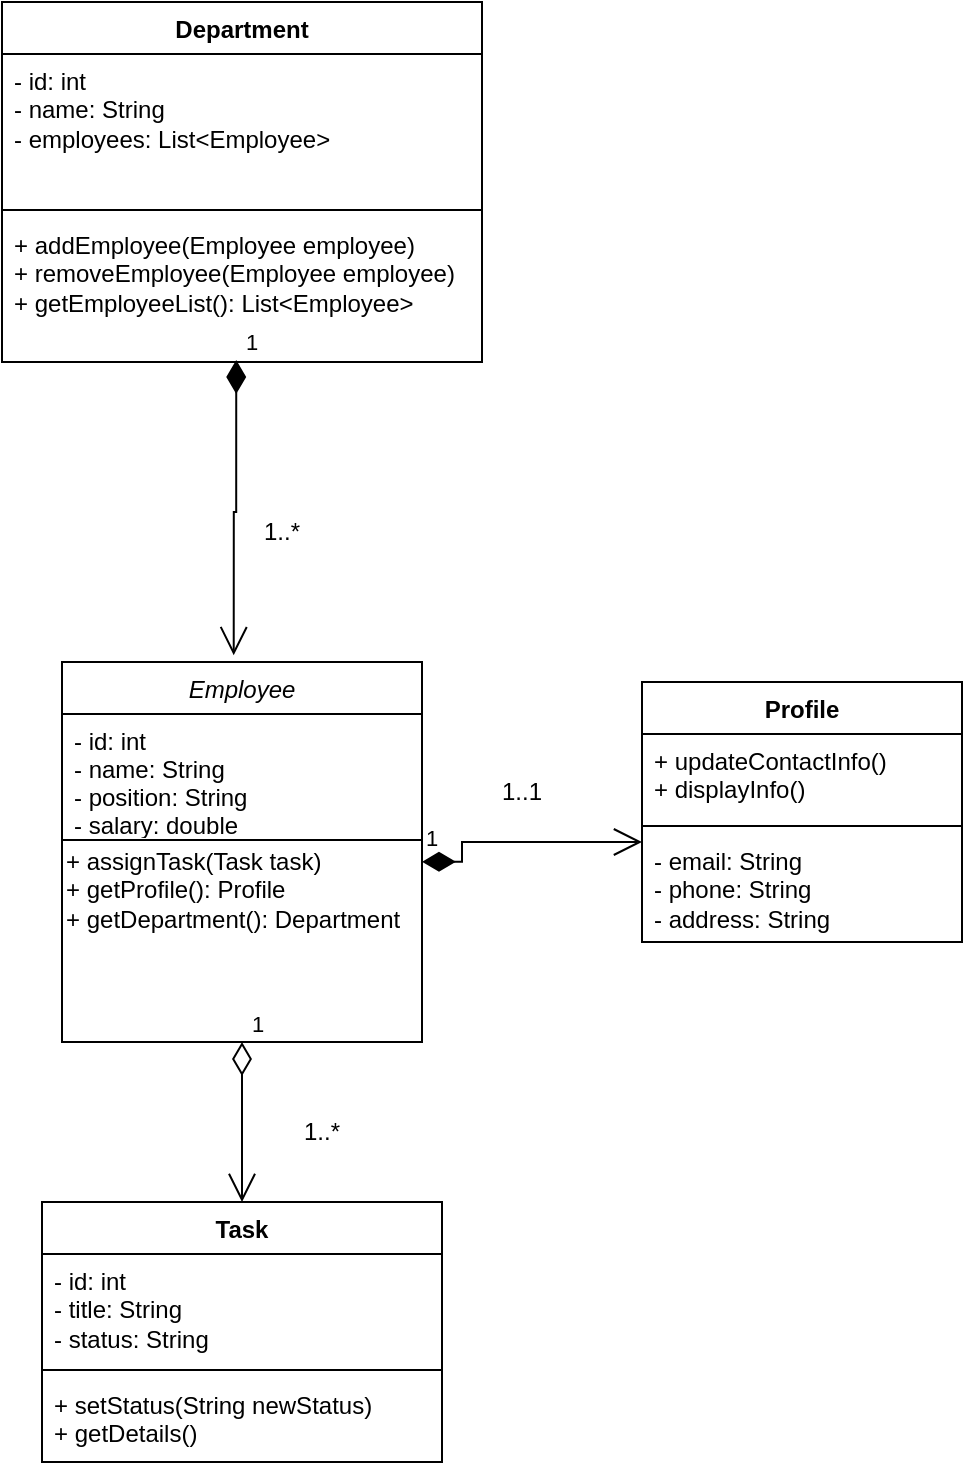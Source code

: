 <mxfile version="28.2.7">
  <diagram id="C5RBs43oDa-KdzZeNtuy" name="Page-1">
    <mxGraphModel grid="1" page="1" gridSize="10" guides="1" tooltips="1" connect="1" arrows="1" fold="1" pageScale="1" pageWidth="827" pageHeight="1169" math="0" shadow="0">
      <root>
        <mxCell id="WIyWlLk6GJQsqaUBKTNV-0" />
        <mxCell id="WIyWlLk6GJQsqaUBKTNV-1" parent="WIyWlLk6GJQsqaUBKTNV-0" />
        <mxCell id="zkfFHV4jXpPFQw0GAbJ--0" value="Employee" style="swimlane;fontStyle=2;align=center;verticalAlign=top;childLayout=stackLayout;horizontal=1;startSize=26;horizontalStack=0;resizeParent=1;resizeLast=0;collapsible=1;marginBottom=0;rounded=0;shadow=0;strokeWidth=1;" vertex="1" parent="WIyWlLk6GJQsqaUBKTNV-1">
          <mxGeometry x="60" y="470" width="180" height="190" as="geometry">
            <mxRectangle x="230" y="140" width="160" height="26" as="alternateBounds" />
          </mxGeometry>
        </mxCell>
        <mxCell id="zkfFHV4jXpPFQw0GAbJ--3" value="- id: int&#xa;- name: String&#xa;- position: String&#xa;- salary: double" style="text;align=left;verticalAlign=top;spacingLeft=4;spacingRight=4;overflow=hidden;rotatable=0;points=[[0,0.5],[1,0.5]];portConstraint=eastwest;rounded=0;shadow=0;html=0;" vertex="1" parent="zkfFHV4jXpPFQw0GAbJ--0">
          <mxGeometry y="26" width="180" height="58" as="geometry" />
        </mxCell>
        <mxCell id="zkfFHV4jXpPFQw0GAbJ--4" value="" style="line;html=1;strokeWidth=1;align=left;verticalAlign=middle;spacingTop=-1;spacingLeft=3;spacingRight=3;rotatable=0;labelPosition=right;points=[];portConstraint=eastwest;" vertex="1" parent="zkfFHV4jXpPFQw0GAbJ--0">
          <mxGeometry y="84" width="180" height="10" as="geometry" />
        </mxCell>
        <mxCell id="AtHhSGsEM0TrijGbWojB-0" value="+ assignTask(Task task)&lt;div&gt;+ getProfile(): Profile&lt;/div&gt;&lt;div&gt;+ getDepartment(): Department&lt;/div&gt;" style="text;html=1;whiteSpace=wrap;strokeColor=none;fillColor=none;align=left;verticalAlign=middle;rounded=0;" vertex="1" parent="zkfFHV4jXpPFQw0GAbJ--0">
          <mxGeometry y="94" width="180" height="40" as="geometry" />
        </mxCell>
        <mxCell id="AtHhSGsEM0TrijGbWojB-1" value="Department" style="swimlane;fontStyle=1;align=center;verticalAlign=top;childLayout=stackLayout;horizontal=1;startSize=26;horizontalStack=0;resizeParent=1;resizeParentMax=0;resizeLast=0;collapsible=1;marginBottom=0;whiteSpace=wrap;html=1;" vertex="1" parent="WIyWlLk6GJQsqaUBKTNV-1">
          <mxGeometry x="30" y="140" width="240" height="180" as="geometry" />
        </mxCell>
        <mxCell id="AtHhSGsEM0TrijGbWojB-2" value="- id: int&lt;div&gt;- name: String&lt;/div&gt;&lt;div&gt;- employees: List&amp;lt;Employee&amp;gt;&lt;/div&gt;" style="text;strokeColor=none;fillColor=none;align=left;verticalAlign=top;spacingLeft=4;spacingRight=4;overflow=hidden;rotatable=0;points=[[0,0.5],[1,0.5]];portConstraint=eastwest;whiteSpace=wrap;html=1;" vertex="1" parent="AtHhSGsEM0TrijGbWojB-1">
          <mxGeometry y="26" width="240" height="74" as="geometry" />
        </mxCell>
        <mxCell id="AtHhSGsEM0TrijGbWojB-3" value="" style="line;strokeWidth=1;fillColor=none;align=left;verticalAlign=middle;spacingTop=-1;spacingLeft=3;spacingRight=3;rotatable=0;labelPosition=right;points=[];portConstraint=eastwest;strokeColor=inherit;" vertex="1" parent="AtHhSGsEM0TrijGbWojB-1">
          <mxGeometry y="100" width="240" height="8" as="geometry" />
        </mxCell>
        <mxCell id="AtHhSGsEM0TrijGbWojB-4" value="+ addEmployee(Employee employee)&lt;div&gt;+ removeEmployee(Employee employee)&lt;/div&gt;&lt;div&gt;+ getEmployeeList(): List&amp;lt;Employee&amp;gt;&lt;br&gt;&lt;div&gt;&lt;br&gt;&lt;/div&gt;&lt;/div&gt;" style="text;strokeColor=none;fillColor=none;align=left;verticalAlign=top;spacingLeft=4;spacingRight=4;overflow=hidden;rotatable=0;points=[[0,0.5],[1,0.5]];portConstraint=eastwest;whiteSpace=wrap;html=1;" vertex="1" parent="AtHhSGsEM0TrijGbWojB-1">
          <mxGeometry y="108" width="240" height="72" as="geometry" />
        </mxCell>
        <mxCell id="AtHhSGsEM0TrijGbWojB-5" value="Profile" style="swimlane;fontStyle=1;align=center;verticalAlign=top;childLayout=stackLayout;horizontal=1;startSize=26;horizontalStack=0;resizeParent=1;resizeParentMax=0;resizeLast=0;collapsible=1;marginBottom=0;whiteSpace=wrap;html=1;" vertex="1" parent="WIyWlLk6GJQsqaUBKTNV-1">
          <mxGeometry x="350" y="480" width="160" height="130" as="geometry" />
        </mxCell>
        <mxCell id="AtHhSGsEM0TrijGbWojB-8" value="+ updateContactInfo()&lt;div&gt;+ displayInfo()&lt;/div&gt;" style="text;strokeColor=none;fillColor=none;align=left;verticalAlign=top;spacingLeft=4;spacingRight=4;overflow=hidden;rotatable=0;points=[[0,0.5],[1,0.5]];portConstraint=eastwest;whiteSpace=wrap;html=1;" vertex="1" parent="AtHhSGsEM0TrijGbWojB-5">
          <mxGeometry y="26" width="160" height="42" as="geometry" />
        </mxCell>
        <mxCell id="AtHhSGsEM0TrijGbWojB-7" value="" style="line;strokeWidth=1;fillColor=none;align=left;verticalAlign=middle;spacingTop=-1;spacingLeft=3;spacingRight=3;rotatable=0;labelPosition=right;points=[];portConstraint=eastwest;strokeColor=inherit;" vertex="1" parent="AtHhSGsEM0TrijGbWojB-5">
          <mxGeometry y="68" width="160" height="8" as="geometry" />
        </mxCell>
        <mxCell id="AtHhSGsEM0TrijGbWojB-6" value="- email: String&lt;div&gt;- phone: String&lt;/div&gt;&lt;div&gt;- address: String&lt;/div&gt;" style="text;strokeColor=none;fillColor=none;align=left;verticalAlign=top;spacingLeft=4;spacingRight=4;overflow=hidden;rotatable=0;points=[[0,0.5],[1,0.5]];portConstraint=eastwest;whiteSpace=wrap;html=1;" vertex="1" parent="AtHhSGsEM0TrijGbWojB-5">
          <mxGeometry y="76" width="160" height="54" as="geometry" />
        </mxCell>
        <mxCell id="AtHhSGsEM0TrijGbWojB-9" value="Task" style="swimlane;fontStyle=1;align=center;verticalAlign=top;childLayout=stackLayout;horizontal=1;startSize=26;horizontalStack=0;resizeParent=1;resizeParentMax=0;resizeLast=0;collapsible=1;marginBottom=0;whiteSpace=wrap;html=1;" vertex="1" parent="WIyWlLk6GJQsqaUBKTNV-1">
          <mxGeometry x="50" y="740" width="200" height="130" as="geometry" />
        </mxCell>
        <mxCell id="AtHhSGsEM0TrijGbWojB-10" value="- id: int&lt;div&gt;- title: String&lt;/div&gt;&lt;div&gt;- status: String&lt;/div&gt;" style="text;strokeColor=none;fillColor=none;align=left;verticalAlign=top;spacingLeft=4;spacingRight=4;overflow=hidden;rotatable=0;points=[[0,0.5],[1,0.5]];portConstraint=eastwest;whiteSpace=wrap;html=1;" vertex="1" parent="AtHhSGsEM0TrijGbWojB-9">
          <mxGeometry y="26" width="200" height="54" as="geometry" />
        </mxCell>
        <mxCell id="AtHhSGsEM0TrijGbWojB-11" value="" style="line;strokeWidth=1;fillColor=none;align=left;verticalAlign=middle;spacingTop=-1;spacingLeft=3;spacingRight=3;rotatable=0;labelPosition=right;points=[];portConstraint=eastwest;strokeColor=inherit;" vertex="1" parent="AtHhSGsEM0TrijGbWojB-9">
          <mxGeometry y="80" width="200" height="8" as="geometry" />
        </mxCell>
        <mxCell id="AtHhSGsEM0TrijGbWojB-12" value="+ setStatus(String newStatus)&lt;div&gt;+ getDetails()&lt;/div&gt;" style="text;strokeColor=none;fillColor=none;align=left;verticalAlign=top;spacingLeft=4;spacingRight=4;overflow=hidden;rotatable=0;points=[[0,0.5],[1,0.5]];portConstraint=eastwest;whiteSpace=wrap;html=1;" vertex="1" parent="AtHhSGsEM0TrijGbWojB-9">
          <mxGeometry y="88" width="200" height="42" as="geometry" />
        </mxCell>
        <mxCell id="AtHhSGsEM0TrijGbWojB-14" value="1..*" style="text;html=1;whiteSpace=wrap;strokeColor=none;fillColor=none;align=center;verticalAlign=middle;rounded=0;" vertex="1" parent="WIyWlLk6GJQsqaUBKTNV-1">
          <mxGeometry x="140" y="390" width="60" height="30" as="geometry" />
        </mxCell>
        <mxCell id="AtHhSGsEM0TrijGbWojB-15" value="1" style="endArrow=open;html=1;endSize=12;startArrow=diamondThin;startSize=14;startFill=1;edgeStyle=orthogonalEdgeStyle;align=left;verticalAlign=bottom;rounded=0;exitX=1;exitY=0;exitDx=0;exitDy=0;" edge="1" parent="WIyWlLk6GJQsqaUBKTNV-1">
          <mxGeometry x="-1" y="3" relative="1" as="geometry">
            <mxPoint x="240" y="569.92" as="sourcePoint" />
            <mxPoint x="350" y="560" as="targetPoint" />
            <Array as="points">
              <mxPoint x="260" y="570" />
              <mxPoint x="260" y="560" />
            </Array>
          </mxGeometry>
        </mxCell>
        <mxCell id="AtHhSGsEM0TrijGbWojB-17" value="1" style="endArrow=open;html=1;endSize=12;startArrow=diamondThin;startSize=14;startFill=1;edgeStyle=orthogonalEdgeStyle;align=left;verticalAlign=bottom;rounded=0;exitX=0.488;exitY=0.986;exitDx=0;exitDy=0;exitPerimeter=0;entryX=0.477;entryY=-0.018;entryDx=0;entryDy=0;entryPerimeter=0;" edge="1" parent="WIyWlLk6GJQsqaUBKTNV-1" source="AtHhSGsEM0TrijGbWojB-4" target="zkfFHV4jXpPFQw0GAbJ--0">
          <mxGeometry x="-1" y="3" relative="1" as="geometry">
            <mxPoint x="100" y="370" as="sourcePoint" />
            <mxPoint x="260" y="370" as="targetPoint" />
          </mxGeometry>
        </mxCell>
        <mxCell id="AtHhSGsEM0TrijGbWojB-18" value="1..1" style="text;html=1;whiteSpace=wrap;strokeColor=none;fillColor=none;align=center;verticalAlign=middle;rounded=0;" vertex="1" parent="WIyWlLk6GJQsqaUBKTNV-1">
          <mxGeometry x="260" y="520" width="60" height="30" as="geometry" />
        </mxCell>
        <mxCell id="AtHhSGsEM0TrijGbWojB-19" value="1" style="endArrow=open;html=1;endSize=12;startArrow=diamondThin;startSize=14;startFill=0;edgeStyle=orthogonalEdgeStyle;align=left;verticalAlign=bottom;rounded=0;exitX=0.5;exitY=1;exitDx=0;exitDy=0;entryX=0.5;entryY=0;entryDx=0;entryDy=0;" edge="1" parent="WIyWlLk6GJQsqaUBKTNV-1" source="zkfFHV4jXpPFQw0GAbJ--0" target="AtHhSGsEM0TrijGbWojB-9">
          <mxGeometry x="-1" y="3" relative="1" as="geometry">
            <mxPoint x="250" y="720" as="sourcePoint" />
            <mxPoint x="410" y="720" as="targetPoint" />
          </mxGeometry>
        </mxCell>
        <mxCell id="AtHhSGsEM0TrijGbWojB-20" value="1..*" style="text;html=1;whiteSpace=wrap;strokeColor=none;fillColor=none;align=center;verticalAlign=middle;rounded=0;" vertex="1" parent="WIyWlLk6GJQsqaUBKTNV-1">
          <mxGeometry x="160" y="690" width="60" height="30" as="geometry" />
        </mxCell>
      </root>
    </mxGraphModel>
  </diagram>
</mxfile>

